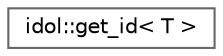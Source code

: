 digraph "Graphical Class Hierarchy"
{
 // LATEX_PDF_SIZE
  bgcolor="transparent";
  edge [fontname=Helvetica,fontsize=10,labelfontname=Helvetica,labelfontsize=10];
  node [fontname=Helvetica,fontsize=10,shape=box,height=0.2,width=0.4];
  rankdir="LR";
  Node0 [id="Node000000",label="idol::get_id\< T \>",height=0.2,width=0.4,color="grey40", fillcolor="white", style="filled",URL="$structidol_1_1get__id.html",tooltip=" "];
}

